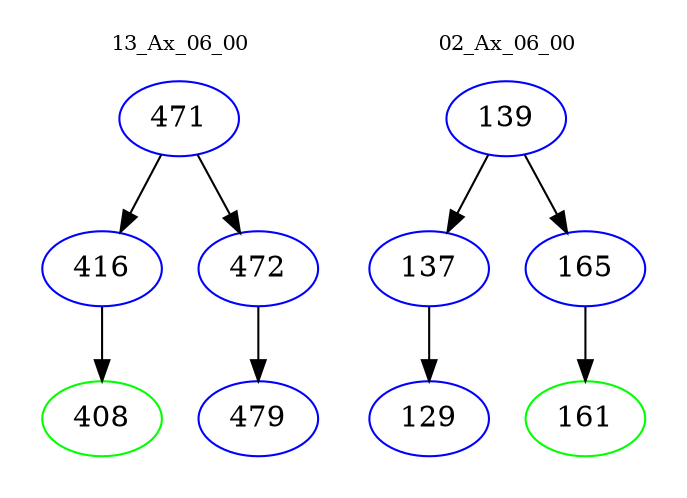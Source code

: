 digraph{
subgraph cluster_0 {
color = white
label = "13_Ax_06_00";
fontsize=10;
T0_471 [label="471", color="blue"]
T0_471 -> T0_416 [color="black"]
T0_416 [label="416", color="blue"]
T0_416 -> T0_408 [color="black"]
T0_408 [label="408", color="green"]
T0_471 -> T0_472 [color="black"]
T0_472 [label="472", color="blue"]
T0_472 -> T0_479 [color="black"]
T0_479 [label="479", color="blue"]
}
subgraph cluster_1 {
color = white
label = "02_Ax_06_00";
fontsize=10;
T1_139 [label="139", color="blue"]
T1_139 -> T1_137 [color="black"]
T1_137 [label="137", color="blue"]
T1_137 -> T1_129 [color="black"]
T1_129 [label="129", color="blue"]
T1_139 -> T1_165 [color="black"]
T1_165 [label="165", color="blue"]
T1_165 -> T1_161 [color="black"]
T1_161 [label="161", color="green"]
}
}
